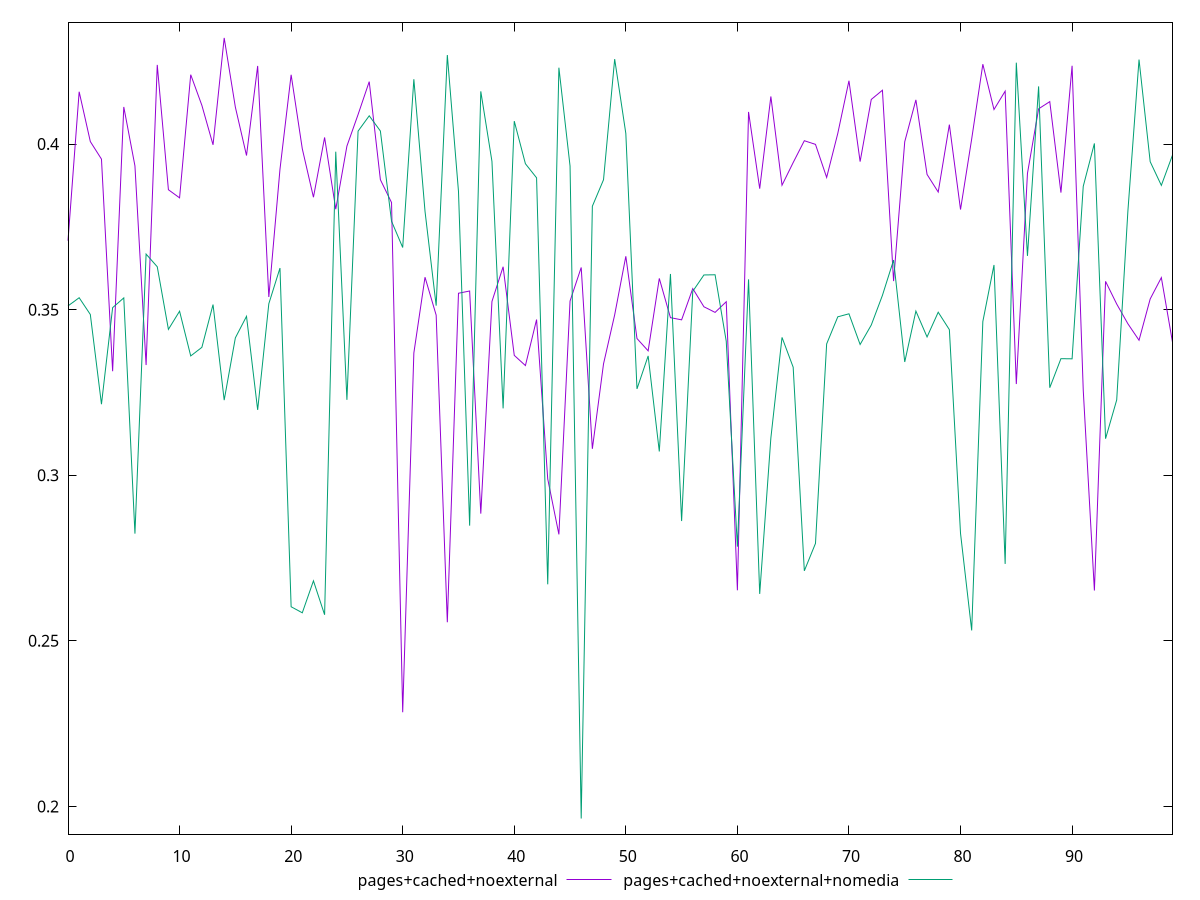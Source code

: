 reset

$pagesCachedNoexternal <<EOF
0 0.3708078775238787
1 0.41578312412356405
2 0.4007482884477145
3 0.3954386520081928
4 0.3314055886020637
5 0.41119125632165937
6 0.3933926812627778
7 0.3332630353113328
8 0.4238883714621347
9 0.38620107590582914
10 0.38374689852269506
11 0.4209316608920025
12 0.41166842590867725
13 0.3997549223355715
14 0.4320389126391154
15 0.41114315983524313
16 0.3965281179962078
17 0.42357304498480824
18 0.3538219287306068
19 0.3923768752804807
20 0.4209090530198427
21 0.39856784625282576
22 0.3839277841593728
23 0.40198482282145437
24 0.3803211612726218
25 0.39937820879728436
26 0.40890245952871573
27 0.41883552223745346
28 0.38922879075298034
29 0.382331571855569
30 0.22844019359041387
31 0.33690897657357277
32 0.3597871193739476
33 0.3483329225239825
34 0.2556125706608601
35 0.35494458556521435
36 0.3556234160009154
37 0.28839558671512455
38 0.35245641514842146
39 0.36294208918078974
40 0.33618525490787016
41 0.33311335291963695
42 0.3470026224362086
43 0.29886065645001114
44 0.2821334312933444
45 0.35258944697630556
46 0.36272932457182605
47 0.30797969184324697
48 0.3336154141150402
49 0.3484248250917366
50 0.3661038010209962
51 0.34127553915434367
52 0.33755519731661715
53 0.3594264143414231
54 0.3475747068064778
55 0.3469155239012555
56 0.3563539236922738
57 0.35086024238751307
58 0.3491641627624148
59 0.35238676705989036
60 0.2652600011849154
61 0.40969053691950774
62 0.38652908339939657
63 0.41435672089341147
64 0.38756509758539875
65 0.3944029166609152
66 0.40099744029245854
67 0.3998868160190685
68 0.38991102450283227
69 0.40322978381289976
70 0.4191075602112879
71 0.3946879719641565
72 0.413460579136748
73 0.4162430566937182
74 0.3586177228700826
75 0.4006971650016573
76 0.4133290565265284
77 0.39081878062209424
78 0.38550410846212607
79 0.4058537284958961
80 0.3802250531961626
81 0.4015195555334298
82 0.42410288735007007
83 0.4104158547876384
84 0.4159560962874682
85 0.3275317106853974
86 0.39113834226367844
87 0.4106233809272325
88 0.41280439088559295
89 0.38532466288303496
90 0.4236335522911737
91 0.3256683193742271
92 0.26518653111212526
93 0.3585335902547404
94 0.3516850569411289
95 0.3457383029873494
96 0.3407524540673543
97 0.35321378271442044
98 0.35967115991226284
99 0.3401649989187486
EOF

$pagesCachedNoexternalNomedia <<EOF
0 0.35111627090487096
1 0.3535932425574245
2 0.3485380880426537
3 0.32144664017159763
4 0.3505981820350936
5 0.35353732081976214
6 0.28235483565944497
7 0.3667604668335713
8 0.3629475921952469
9 0.34403761951315387
10 0.3495245344173584
11 0.33601855463925934
12 0.3386159479622139
13 0.35152583037201895
14 0.32267833911027155
15 0.34146841933432776
16 0.34797558060515044
17 0.31972468029645246
18 0.3517773897982765
19 0.36255015044320676
20 0.2602883023507945
21 0.2584609184781829
22 0.26811007081249805
23 0.2578734531986616
24 0.39769188189110927
25 0.3227556556294934
26 0.40389158728975777
27 0.4085240451787319
28 0.4039335741320242
29 0.37668115222735193
30 0.3687548936348527
31 0.4195601566281232
32 0.3796901818868775
33 0.35119823504223435
34 0.4268667436953961
35 0.3856830208559093
36 0.2847810229915866
37 0.415899302546922
38 0.39475662402982137
39 0.3201852735326701
40 0.4069119430141627
41 0.39404493356453135
42 0.38979495846118994
43 0.2670671708734489
44 0.4230489598389827
45 0.3933517089361551
46 0.19635031729834942
47 0.38121359055458653
48 0.3892111467516348
49 0.4256378200985735
50 0.40319070399817386
51 0.326067813806025
52 0.3360222245310513
53 0.3071761358587018
54 0.3607751422271721
55 0.28617112706084147
56 0.35553345276259196
57 0.3604674839723348
58 0.36052186514558504
59 0.3404651291521125
60 0.27843644784445504
61 0.359134061592351
62 0.264157858260478
63 0.3112278730811837
64 0.3416129706578409
65 0.33261428350667316
66 0.27113301705903337
67 0.27941746545192503
68 0.33964162496761374
69 0.3478340099601639
70 0.3487373095977875
71 0.33947492126880874
72 0.34534823296672085
73 0.3543035991458364
74 0.3649585417707524
75 0.3341981229880185
76 0.3495559853894045
77 0.34175245823527717
78 0.34921793574322
79 0.34395438669814943
80 0.28245135728819337
81 0.2531410432064687
82 0.34639867561359017
83 0.3634775250726699
84 0.2732216322635051
85 0.4245672052126019
86 0.36620957014039535
87 0.4174009172446573
88 0.32642125831337104
89 0.33519224117805957
90 0.33514446964970235
91 0.38723661081365657
92 0.4001826063109869
93 0.31103451213267996
94 0.3227362171093064
95 0.37966380465590205
96 0.4254961560454014
97 0.3946706877025343
98 0.3875141023640873
99 0.39665240561769244
EOF

set key outside below
set xrange [0:99]
set yrange [0.1916365453915341:0.43675268454593075]
set trange [0.1916365453915341:0.43675268454593075]
set terminal svg size 640, 520 enhanced background rgb 'white'
set output "reprap/meta/pScore/comparison/line/2_vs_3.svg"

plot $pagesCachedNoexternal title "pages+cached+noexternal" with line, \
     $pagesCachedNoexternalNomedia title "pages+cached+noexternal+nomedia" with line

reset
